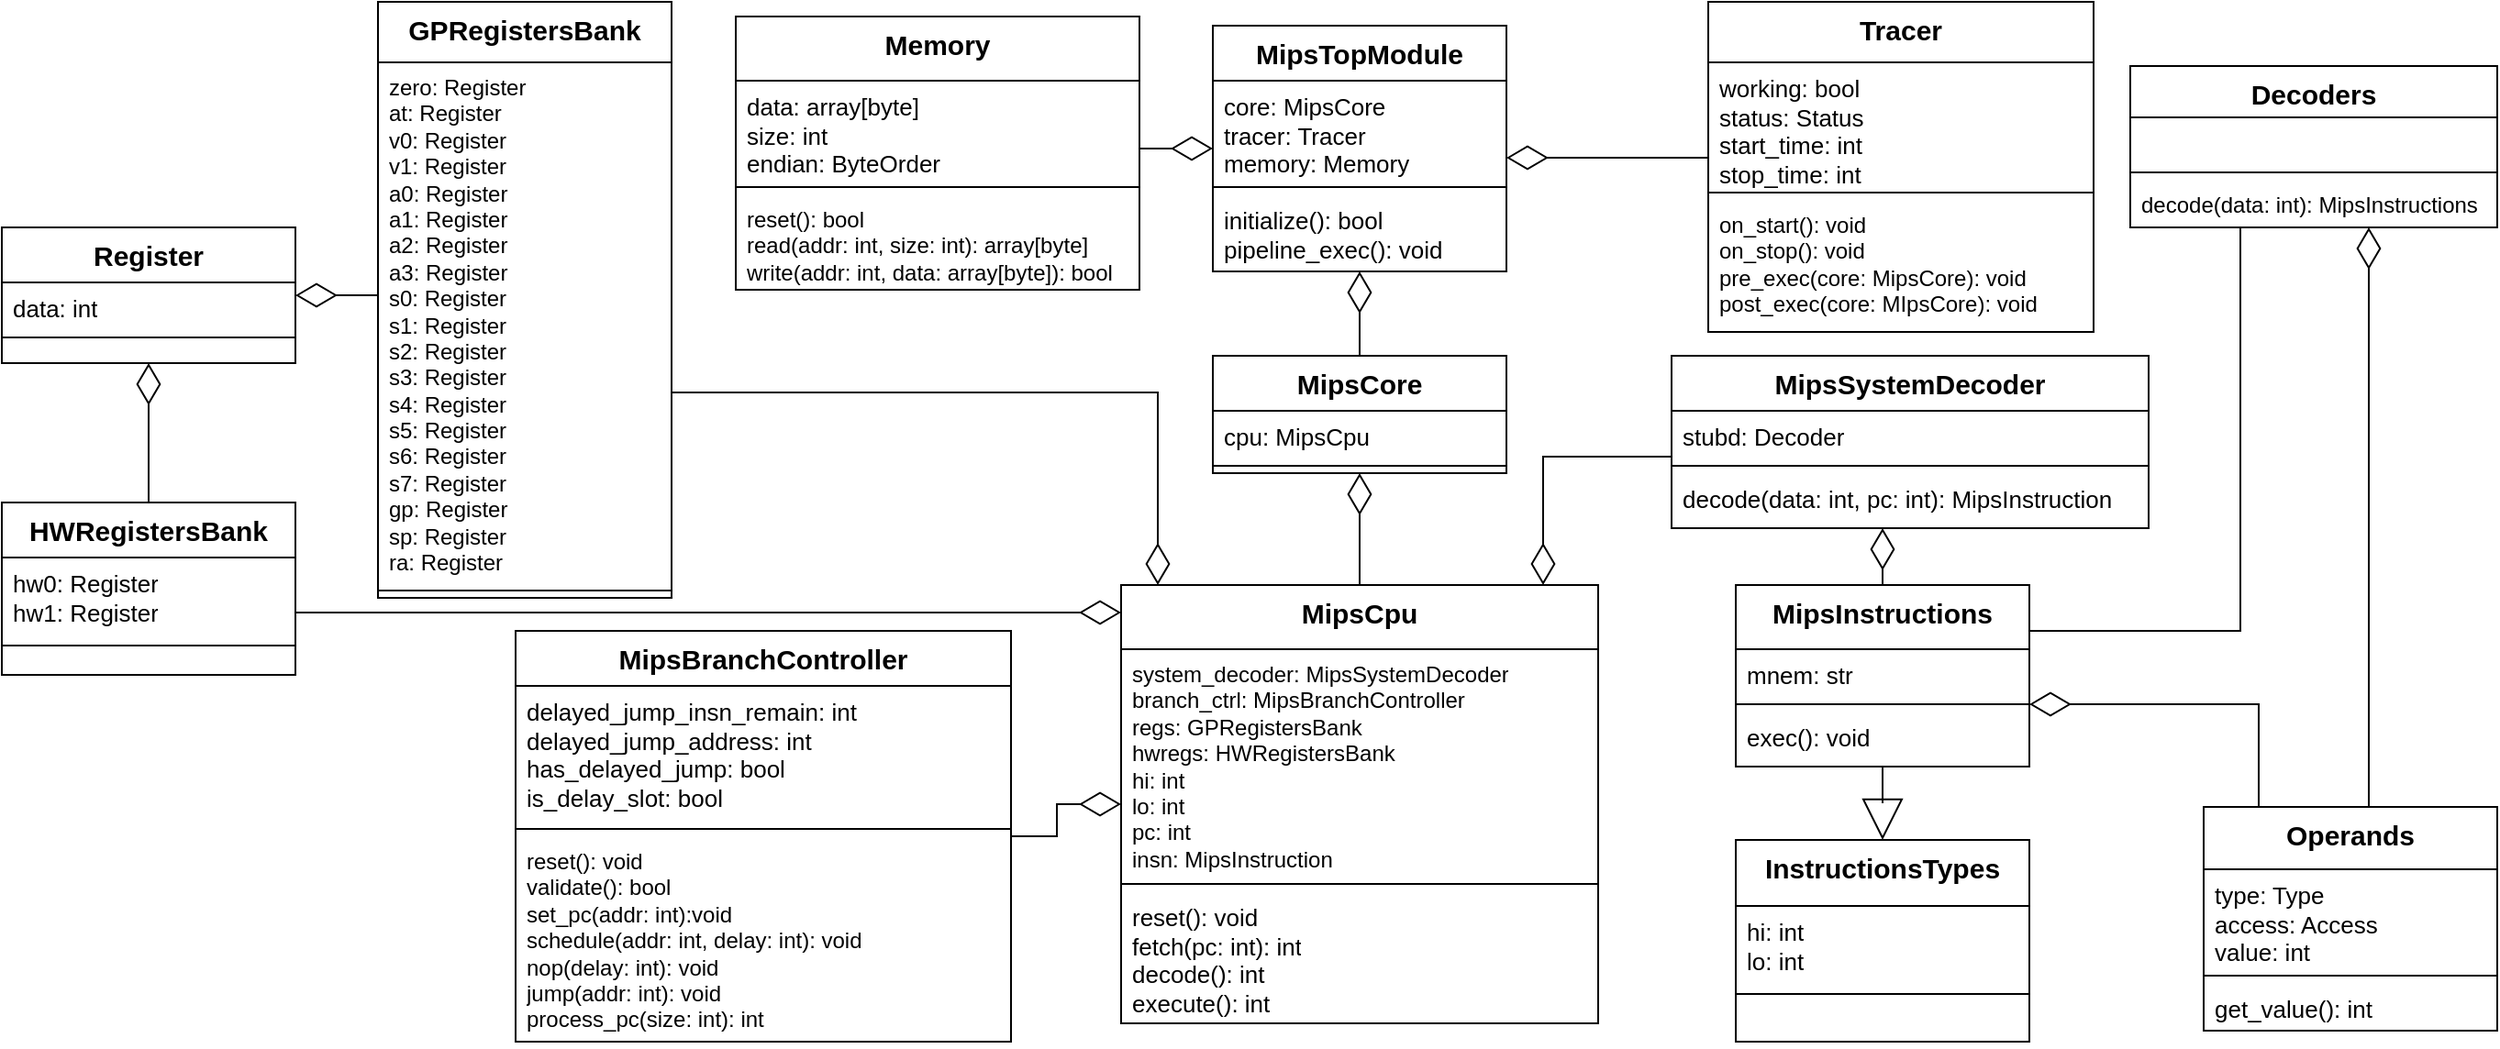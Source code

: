 <mxfile version="23.1.5" type="device">
  <diagram name="Page-1" id="4VcasMQR29VE2FoeDS1X">
    <mxGraphModel dx="1804" dy="665" grid="1" gridSize="10" guides="1" tooltips="1" connect="1" arrows="1" fold="1" page="1" pageScale="1" pageWidth="850" pageHeight="1100" math="0" shadow="0">
      <root>
        <mxCell id="0" />
        <mxCell id="1" parent="0" />
        <mxCell id="uPYG7VHEF7y2UmfwEPBi-1" value="MipsTopModule" style="swimlane;fontStyle=1;align=center;verticalAlign=top;childLayout=stackLayout;horizontal=1;startSize=30;horizontalStack=0;resizeParent=1;resizeParentMax=0;resizeLast=0;collapsible=1;marginBottom=0;whiteSpace=wrap;html=1;fontSize=15;" parent="1" vertex="1">
          <mxGeometry x="260" y="180" width="160" height="134" as="geometry" />
        </mxCell>
        <mxCell id="uPYG7VHEF7y2UmfwEPBi-2" value="core: MipsCore&lt;div style=&quot;font-size: 13px;&quot;&gt;tracer: Tracer&lt;/div&gt;&lt;div style=&quot;font-size: 13px;&quot;&gt;memory: Memory&lt;/div&gt;" style="text;strokeColor=none;fillColor=none;align=left;verticalAlign=top;spacingLeft=4;spacingRight=4;overflow=hidden;rotatable=0;points=[[0,0.5],[1,0.5]];portConstraint=eastwest;whiteSpace=wrap;html=1;fontSize=13;" parent="uPYG7VHEF7y2UmfwEPBi-1" vertex="1">
          <mxGeometry y="30" width="160" height="54" as="geometry" />
        </mxCell>
        <mxCell id="uPYG7VHEF7y2UmfwEPBi-3" value="" style="line;strokeWidth=1;fillColor=none;align=left;verticalAlign=middle;spacingTop=-1;spacingLeft=3;spacingRight=3;rotatable=0;labelPosition=right;points=[];portConstraint=eastwest;strokeColor=inherit;fontSize=13;" parent="uPYG7VHEF7y2UmfwEPBi-1" vertex="1">
          <mxGeometry y="84" width="160" height="8" as="geometry" />
        </mxCell>
        <mxCell id="uPYG7VHEF7y2UmfwEPBi-4" value="initialize(): bool&lt;div style=&quot;font-size: 13px;&quot;&gt;pipeline_exec(): void&lt;/div&gt;" style="text;strokeColor=none;fillColor=none;align=left;verticalAlign=top;spacingLeft=4;spacingRight=4;overflow=hidden;rotatable=0;points=[[0,0.5],[1,0.5]];portConstraint=eastwest;whiteSpace=wrap;html=1;fontSize=13;" parent="uPYG7VHEF7y2UmfwEPBi-1" vertex="1">
          <mxGeometry y="92" width="160" height="42" as="geometry" />
        </mxCell>
        <mxCell id="uPYG7VHEF7y2UmfwEPBi-49" style="edgeStyle=orthogonalEdgeStyle;rounded=0;orthogonalLoop=1;jettySize=auto;html=1;endArrow=diamondThin;endFill=0;endSize=20;fontSize=13;" parent="1" source="uPYG7VHEF7y2UmfwEPBi-5" target="uPYG7VHEF7y2UmfwEPBi-1" edge="1">
          <mxGeometry relative="1" as="geometry" />
        </mxCell>
        <mxCell id="uPYG7VHEF7y2UmfwEPBi-5" value="MipsCore" style="swimlane;fontStyle=1;align=center;verticalAlign=top;childLayout=stackLayout;horizontal=1;startSize=30;horizontalStack=0;resizeParent=1;resizeParentMax=0;resizeLast=0;collapsible=1;marginBottom=0;whiteSpace=wrap;html=1;fontSize=15;" parent="1" vertex="1">
          <mxGeometry x="260" y="360" width="160" height="64" as="geometry" />
        </mxCell>
        <mxCell id="uPYG7VHEF7y2UmfwEPBi-6" value="cpu: MipsCpu" style="text;strokeColor=none;fillColor=none;align=left;verticalAlign=top;spacingLeft=4;spacingRight=4;overflow=hidden;rotatable=0;points=[[0,0.5],[1,0.5]];portConstraint=eastwest;whiteSpace=wrap;html=1;fontSize=13;" parent="uPYG7VHEF7y2UmfwEPBi-5" vertex="1">
          <mxGeometry y="30" width="160" height="26" as="geometry" />
        </mxCell>
        <mxCell id="uPYG7VHEF7y2UmfwEPBi-7" value="" style="line;strokeWidth=1;fillColor=none;align=left;verticalAlign=middle;spacingTop=-1;spacingLeft=3;spacingRight=3;rotatable=0;labelPosition=right;points=[];portConstraint=eastwest;strokeColor=inherit;fontSize=13;" parent="uPYG7VHEF7y2UmfwEPBi-5" vertex="1">
          <mxGeometry y="56" width="160" height="8" as="geometry" />
        </mxCell>
        <mxCell id="uPYG7VHEF7y2UmfwEPBi-51" style="edgeStyle=orthogonalEdgeStyle;rounded=0;orthogonalLoop=1;jettySize=auto;html=1;endArrow=diamondThin;endFill=0;endSize=20;fontSize=13;" parent="1" source="uPYG7VHEF7y2UmfwEPBi-9" target="uPYG7VHEF7y2UmfwEPBi-5" edge="1">
          <mxGeometry relative="1" as="geometry" />
        </mxCell>
        <mxCell id="uPYG7VHEF7y2UmfwEPBi-9" value="MipsCpu" style="swimlane;fontStyle=1;align=center;verticalAlign=top;childLayout=stackLayout;horizontal=1;startSize=35;horizontalStack=0;resizeParent=1;resizeParentMax=0;resizeLast=0;collapsible=1;marginBottom=0;whiteSpace=wrap;html=1;fontSize=15;" parent="1" vertex="1">
          <mxGeometry x="210" y="485" width="260" height="239" as="geometry" />
        </mxCell>
        <mxCell id="uPYG7VHEF7y2UmfwEPBi-10" value="system_decoder: MipsSystemDecoder&lt;br style=&quot;font-size: 12px;&quot;&gt;branch_ctrl: MipsBranchController&lt;br style=&quot;font-size: 12px;&quot;&gt;regs:&amp;nbsp;GPRegistersBank&lt;br style=&quot;font-size: 12px;&quot;&gt;hwregs:&amp;nbsp;HWRegistersBank&lt;br style=&quot;font-size: 12px;&quot;&gt;hi: int&lt;br style=&quot;font-size: 12px;&quot;&gt;lo: int&lt;br style=&quot;font-size: 12px;&quot;&gt;pc: int&lt;br style=&quot;font-size: 12px;&quot;&gt;insn: MipsInstruction" style="text;strokeColor=none;fillColor=none;align=left;verticalAlign=top;spacingLeft=4;spacingRight=4;overflow=hidden;rotatable=0;points=[[0,0.5],[1,0.5]];portConstraint=eastwest;whiteSpace=wrap;html=1;fontSize=12;" parent="uPYG7VHEF7y2UmfwEPBi-9" vertex="1">
          <mxGeometry y="35" width="260" height="124" as="geometry" />
        </mxCell>
        <mxCell id="uPYG7VHEF7y2UmfwEPBi-11" value="" style="line;strokeWidth=1;fillColor=none;align=left;verticalAlign=middle;spacingTop=-1;spacingLeft=3;spacingRight=3;rotatable=0;labelPosition=right;points=[];portConstraint=eastwest;strokeColor=inherit;fontSize=13;" parent="uPYG7VHEF7y2UmfwEPBi-9" vertex="1">
          <mxGeometry y="159" width="260" height="8" as="geometry" />
        </mxCell>
        <mxCell id="uPYG7VHEF7y2UmfwEPBi-12" value="reset(): void&lt;br style=&quot;font-size: 13px;&quot;&gt;fetch(pc: int): int&lt;br style=&quot;font-size: 13px;&quot;&gt;decode(): int&lt;br style=&quot;font-size: 13px;&quot;&gt;execute(): int" style="text;strokeColor=none;fillColor=none;align=left;verticalAlign=top;spacingLeft=4;spacingRight=4;overflow=hidden;rotatable=0;points=[[0,0.5],[1,0.5]];portConstraint=eastwest;whiteSpace=wrap;html=1;fontSize=13;" parent="uPYG7VHEF7y2UmfwEPBi-9" vertex="1">
          <mxGeometry y="167" width="260" height="72" as="geometry" />
        </mxCell>
        <mxCell id="uPYG7VHEF7y2UmfwEPBi-59" style="edgeStyle=orthogonalEdgeStyle;rounded=0;orthogonalLoop=1;jettySize=auto;html=1;endArrow=diamondThin;endFill=0;endSize=20;fontSize=13;" parent="1" source="uPYG7VHEF7y2UmfwEPBi-13" target="uPYG7VHEF7y2UmfwEPBi-9" edge="1">
          <mxGeometry relative="1" as="geometry" />
        </mxCell>
        <mxCell id="uPYG7VHEF7y2UmfwEPBi-13" value="MipsBranchController" style="swimlane;fontStyle=1;align=center;verticalAlign=top;childLayout=stackLayout;horizontal=1;startSize=30;horizontalStack=0;resizeParent=1;resizeParentMax=0;resizeLast=0;collapsible=1;marginBottom=0;whiteSpace=wrap;html=1;fontSize=15;" parent="1" vertex="1">
          <mxGeometry x="-120" y="510" width="270" height="224" as="geometry" />
        </mxCell>
        <mxCell id="uPYG7VHEF7y2UmfwEPBi-14" value="delayed_jump_insn_remain: int&lt;div style=&quot;font-size: 13px;&quot;&gt;delayed_jump_address: int&lt;/div&gt;&lt;div style=&quot;font-size: 13px;&quot;&gt;has_delayed_jump: bool&lt;/div&gt;&lt;div style=&quot;font-size: 13px;&quot;&gt;is_delay_slot: bool&lt;/div&gt;" style="text;strokeColor=none;fillColor=none;align=left;verticalAlign=top;spacingLeft=4;spacingRight=4;overflow=hidden;rotatable=0;points=[[0,0.5],[1,0.5]];portConstraint=eastwest;whiteSpace=wrap;html=1;fontSize=13;" parent="uPYG7VHEF7y2UmfwEPBi-13" vertex="1">
          <mxGeometry y="30" width="270" height="74" as="geometry" />
        </mxCell>
        <mxCell id="uPYG7VHEF7y2UmfwEPBi-15" value="" style="line;strokeWidth=1;fillColor=none;align=left;verticalAlign=middle;spacingTop=-1;spacingLeft=3;spacingRight=3;rotatable=0;labelPosition=right;points=[];portConstraint=eastwest;strokeColor=inherit;fontSize=13;" parent="uPYG7VHEF7y2UmfwEPBi-13" vertex="1">
          <mxGeometry y="104" width="270" height="8" as="geometry" />
        </mxCell>
        <mxCell id="uPYG7VHEF7y2UmfwEPBi-16" value="reset(): void&lt;br style=&quot;font-size: 12px;&quot;&gt;validate(): bool&lt;br style=&quot;font-size: 12px;&quot;&gt;set_pc(addr: int):void&lt;br style=&quot;font-size: 12px;&quot;&gt;schedule(addr: int, delay: int): void&lt;br style=&quot;font-size: 12px;&quot;&gt;nop(delay: int): void&lt;br style=&quot;font-size: 12px;&quot;&gt;jump(addr: int): void&lt;div style=&quot;font-size: 12px;&quot;&gt;process_pc(size: int): int&lt;/div&gt;" style="text;strokeColor=none;fillColor=none;align=left;verticalAlign=top;spacingLeft=4;spacingRight=4;overflow=hidden;rotatable=0;points=[[0,0.5],[1,0.5]];portConstraint=eastwest;whiteSpace=wrap;html=1;fontSize=12;" parent="uPYG7VHEF7y2UmfwEPBi-13" vertex="1">
          <mxGeometry y="112" width="270" height="112" as="geometry" />
        </mxCell>
        <mxCell id="uPYG7VHEF7y2UmfwEPBi-57" style="edgeStyle=orthogonalEdgeStyle;rounded=0;orthogonalLoop=1;jettySize=auto;html=1;endArrow=diamondThin;endFill=0;endSize=20;fontSize=13;" parent="1" source="uPYG7VHEF7y2UmfwEPBi-17" target="uPYG7VHEF7y2UmfwEPBi-9" edge="1">
          <mxGeometry relative="1" as="geometry">
            <mxPoint x="50" y="410" as="targetPoint" />
            <Array as="points">
              <mxPoint x="230" y="380" />
            </Array>
          </mxGeometry>
        </mxCell>
        <mxCell id="uPYG7VHEF7y2UmfwEPBi-77" style="edgeStyle=orthogonalEdgeStyle;rounded=0;orthogonalLoop=1;jettySize=auto;html=1;endArrow=diamondThin;endFill=0;endSize=20;fontSize=13;" parent="1" source="uPYG7VHEF7y2UmfwEPBi-17" target="uPYG7VHEF7y2UmfwEPBi-70" edge="1">
          <mxGeometry relative="1" as="geometry">
            <Array as="points">
              <mxPoint x="-200" y="327" />
              <mxPoint x="-200" y="327" />
            </Array>
          </mxGeometry>
        </mxCell>
        <mxCell id="uPYG7VHEF7y2UmfwEPBi-17" value="GPRegistersBank" style="swimlane;fontStyle=1;align=center;verticalAlign=top;childLayout=stackLayout;horizontal=1;startSize=33;horizontalStack=0;resizeParent=1;resizeParentMax=0;resizeLast=0;collapsible=1;marginBottom=0;whiteSpace=wrap;html=1;fontSize=15;" parent="1" vertex="1">
          <mxGeometry x="-195" y="167" width="160" height="325" as="geometry" />
        </mxCell>
        <mxCell id="uPYG7VHEF7y2UmfwEPBi-18" value="zero: Register&lt;div style=&quot;font-size: 12px;&quot;&gt;at: Register&lt;/div&gt;&lt;div style=&quot;font-size: 12px;&quot;&gt;v0:&amp;nbsp;Register&lt;/div&gt;&lt;div style=&quot;font-size: 12px;&quot;&gt;v1: Register&lt;/div&gt;&lt;div style=&quot;font-size: 12px;&quot;&gt;a0: Register&lt;/div&gt;&lt;div style=&quot;font-size: 12px;&quot;&gt;a1: Register&lt;/div&gt;&lt;div style=&quot;font-size: 12px;&quot;&gt;a2: Register&lt;/div&gt;&lt;div style=&quot;font-size: 12px;&quot;&gt;a3: Register&lt;/div&gt;&lt;div style=&quot;font-size: 12px;&quot;&gt;s0: Register&lt;/div&gt;&lt;div style=&quot;font-size: 12px;&quot;&gt;s1: Register&lt;/div&gt;&lt;div style=&quot;font-size: 12px;&quot;&gt;s2: Register&lt;/div&gt;&lt;div style=&quot;font-size: 12px;&quot;&gt;s3: Register&lt;/div&gt;&lt;div style=&quot;font-size: 12px;&quot;&gt;s4: Register&lt;/div&gt;&lt;div style=&quot;font-size: 12px;&quot;&gt;s5: Register&lt;/div&gt;&lt;div style=&quot;font-size: 12px;&quot;&gt;s6: Register&lt;/div&gt;&lt;div style=&quot;font-size: 12px;&quot;&gt;s7: Register&lt;/div&gt;&lt;div style=&quot;font-size: 12px;&quot;&gt;gp: Register&lt;/div&gt;&lt;div style=&quot;font-size: 12px;&quot;&gt;sp: Register&lt;/div&gt;&lt;div style=&quot;font-size: 12px;&quot;&gt;ra: Register&lt;/div&gt;" style="text;strokeColor=none;fillColor=none;align=left;verticalAlign=top;spacingLeft=4;spacingRight=4;overflow=hidden;rotatable=0;points=[[0,0.5],[1,0.5]];portConstraint=eastwest;whiteSpace=wrap;html=1;fontSize=12;" parent="uPYG7VHEF7y2UmfwEPBi-17" vertex="1">
          <mxGeometry y="33" width="160" height="284" as="geometry" />
        </mxCell>
        <mxCell id="uPYG7VHEF7y2UmfwEPBi-19" value="" style="line;strokeWidth=1;fillColor=none;align=left;verticalAlign=middle;spacingTop=-1;spacingLeft=3;spacingRight=3;rotatable=0;labelPosition=right;points=[];portConstraint=eastwest;strokeColor=inherit;fontSize=13;" parent="uPYG7VHEF7y2UmfwEPBi-17" vertex="1">
          <mxGeometry y="317" width="160" height="8" as="geometry" />
        </mxCell>
        <mxCell id="uPYG7VHEF7y2UmfwEPBi-58" style="edgeStyle=orthogonalEdgeStyle;rounded=0;orthogonalLoop=1;jettySize=auto;html=1;endArrow=diamondThin;endFill=0;endSize=20;fontSize=13;" parent="1" source="uPYG7VHEF7y2UmfwEPBi-21" target="uPYG7VHEF7y2UmfwEPBi-9" edge="1">
          <mxGeometry relative="1" as="geometry">
            <Array as="points">
              <mxPoint x="20" y="500" />
              <mxPoint x="20" y="500" />
            </Array>
          </mxGeometry>
        </mxCell>
        <mxCell id="uPYG7VHEF7y2UmfwEPBi-78" style="edgeStyle=orthogonalEdgeStyle;rounded=0;orthogonalLoop=1;jettySize=auto;html=1;endArrow=diamondThin;endFill=0;endSize=20;fontSize=13;" parent="1" source="uPYG7VHEF7y2UmfwEPBi-21" target="uPYG7VHEF7y2UmfwEPBi-70" edge="1">
          <mxGeometry relative="1" as="geometry">
            <Array as="points" />
          </mxGeometry>
        </mxCell>
        <mxCell id="uPYG7VHEF7y2UmfwEPBi-21" value="HWRegistersBank" style="swimlane;fontStyle=1;align=center;verticalAlign=top;childLayout=stackLayout;horizontal=1;startSize=30;horizontalStack=0;resizeParent=1;resizeParentMax=0;resizeLast=0;collapsible=1;marginBottom=0;whiteSpace=wrap;html=1;fontSize=15;" parent="1" vertex="1">
          <mxGeometry x="-400" y="440" width="160" height="94" as="geometry" />
        </mxCell>
        <mxCell id="uPYG7VHEF7y2UmfwEPBi-22" value="hw0: Register&lt;br style=&quot;font-size: 13px;&quot;&gt;hw1: Register" style="text;strokeColor=none;fillColor=none;align=left;verticalAlign=top;spacingLeft=4;spacingRight=4;overflow=hidden;rotatable=0;points=[[0,0.5],[1,0.5]];portConstraint=eastwest;whiteSpace=wrap;html=1;fontSize=13;" parent="uPYG7VHEF7y2UmfwEPBi-21" vertex="1">
          <mxGeometry y="30" width="160" height="44" as="geometry" />
        </mxCell>
        <mxCell id="uPYG7VHEF7y2UmfwEPBi-23" value="" style="line;strokeWidth=1;fillColor=none;align=left;verticalAlign=middle;spacingTop=-1;spacingLeft=3;spacingRight=3;rotatable=0;labelPosition=right;points=[];portConstraint=eastwest;strokeColor=inherit;fontSize=13;" parent="uPYG7VHEF7y2UmfwEPBi-21" vertex="1">
          <mxGeometry y="74" width="160" height="8" as="geometry" />
        </mxCell>
        <mxCell id="uPYG7VHEF7y2UmfwEPBi-24" value="&lt;div style=&quot;font-size: 13px;&quot;&gt;&lt;br style=&quot;font-size: 13px;&quot;&gt;&lt;/div&gt;" style="text;strokeColor=none;fillColor=none;align=left;verticalAlign=top;spacingLeft=4;spacingRight=4;overflow=hidden;rotatable=0;points=[[0,0.5],[1,0.5]];portConstraint=eastwest;whiteSpace=wrap;html=1;fontSize=13;" parent="uPYG7VHEF7y2UmfwEPBi-21" vertex="1">
          <mxGeometry y="82" width="160" height="12" as="geometry" />
        </mxCell>
        <mxCell id="uPYG7VHEF7y2UmfwEPBi-60" style="edgeStyle=orthogonalEdgeStyle;rounded=0;orthogonalLoop=1;jettySize=auto;html=1;endArrow=diamondThin;endFill=0;endSize=20;fontSize=13;" parent="1" source="uPYG7VHEF7y2UmfwEPBi-25" target="uPYG7VHEF7y2UmfwEPBi-9" edge="1">
          <mxGeometry relative="1" as="geometry">
            <Array as="points">
              <mxPoint x="440" y="415" />
            </Array>
          </mxGeometry>
        </mxCell>
        <mxCell id="uPYG7VHEF7y2UmfwEPBi-25" value="MipsSystemDecoder" style="swimlane;fontStyle=1;align=center;verticalAlign=top;childLayout=stackLayout;horizontal=1;startSize=30;horizontalStack=0;resizeParent=1;resizeParentMax=0;resizeLast=0;collapsible=1;marginBottom=0;whiteSpace=wrap;html=1;fontSize=15;" parent="1" vertex="1">
          <mxGeometry x="510" y="360" width="260" height="94" as="geometry" />
        </mxCell>
        <mxCell id="uPYG7VHEF7y2UmfwEPBi-26" value="stubd: Decoder&amp;nbsp;" style="text;strokeColor=none;fillColor=none;align=left;verticalAlign=top;spacingLeft=4;spacingRight=4;overflow=hidden;rotatable=0;points=[[0,0.5],[1,0.5]];portConstraint=eastwest;whiteSpace=wrap;html=1;fontSize=13;" parent="uPYG7VHEF7y2UmfwEPBi-25" vertex="1">
          <mxGeometry y="30" width="260" height="26" as="geometry" />
        </mxCell>
        <mxCell id="uPYG7VHEF7y2UmfwEPBi-27" value="" style="line;strokeWidth=1;fillColor=none;align=left;verticalAlign=middle;spacingTop=-1;spacingLeft=3;spacingRight=3;rotatable=0;labelPosition=right;points=[];portConstraint=eastwest;strokeColor=inherit;fontSize=13;" parent="uPYG7VHEF7y2UmfwEPBi-25" vertex="1">
          <mxGeometry y="56" width="260" height="8" as="geometry" />
        </mxCell>
        <mxCell id="uPYG7VHEF7y2UmfwEPBi-28" value="decode(data: int, pc: int): MipsInstruction" style="text;strokeColor=none;fillColor=none;align=left;verticalAlign=top;spacingLeft=4;spacingRight=4;overflow=hidden;rotatable=0;points=[[0,0.5],[1,0.5]];portConstraint=eastwest;whiteSpace=wrap;html=1;fontSize=13;" parent="uPYG7VHEF7y2UmfwEPBi-25" vertex="1">
          <mxGeometry y="64" width="260" height="30" as="geometry" />
        </mxCell>
        <mxCell id="uPYG7VHEF7y2UmfwEPBi-61" style="edgeStyle=orthogonalEdgeStyle;rounded=0;orthogonalLoop=1;jettySize=auto;html=1;endArrow=block;endFill=0;endSize=20;fontSize=13;" parent="1" source="uPYG7VHEF7y2UmfwEPBi-29" target="uPYG7VHEF7y2UmfwEPBi-33" edge="1">
          <mxGeometry relative="1" as="geometry">
            <Array as="points">
              <mxPoint x="625" y="604" />
              <mxPoint x="625" y="604" />
            </Array>
          </mxGeometry>
        </mxCell>
        <mxCell id="uPYG7VHEF7y2UmfwEPBi-62" style="edgeStyle=orthogonalEdgeStyle;rounded=0;orthogonalLoop=1;jettySize=auto;html=1;endArrow=diamondThin;endFill=0;endSize=20;fontSize=13;" parent="1" source="uPYG7VHEF7y2UmfwEPBi-29" target="uPYG7VHEF7y2UmfwEPBi-25" edge="1">
          <mxGeometry relative="1" as="geometry">
            <Array as="points">
              <mxPoint x="625" y="520" />
              <mxPoint x="625" y="520" />
            </Array>
          </mxGeometry>
        </mxCell>
        <mxCell id="uPYG7VHEF7y2UmfwEPBi-29" value="MipsInstructions" style="swimlane;fontStyle=1;align=center;verticalAlign=top;childLayout=stackLayout;horizontal=1;startSize=35;horizontalStack=0;resizeParent=1;resizeParentMax=0;resizeLast=0;collapsible=1;marginBottom=0;whiteSpace=wrap;html=1;fontSize=15;" parent="1" vertex="1">
          <mxGeometry x="545" y="485" width="160" height="99" as="geometry" />
        </mxCell>
        <mxCell id="uPYG7VHEF7y2UmfwEPBi-30" value="mnem: str" style="text;strokeColor=none;fillColor=none;align=left;verticalAlign=top;spacingLeft=4;spacingRight=4;overflow=hidden;rotatable=0;points=[[0,0.5],[1,0.5]];portConstraint=eastwest;whiteSpace=wrap;html=1;fontSize=13;" parent="uPYG7VHEF7y2UmfwEPBi-29" vertex="1">
          <mxGeometry y="35" width="160" height="26" as="geometry" />
        </mxCell>
        <mxCell id="uPYG7VHEF7y2UmfwEPBi-31" value="" style="line;strokeWidth=1;fillColor=none;align=left;verticalAlign=middle;spacingTop=-1;spacingLeft=3;spacingRight=3;rotatable=0;labelPosition=right;points=[];portConstraint=eastwest;strokeColor=inherit;fontSize=13;" parent="uPYG7VHEF7y2UmfwEPBi-29" vertex="1">
          <mxGeometry y="61" width="160" height="8" as="geometry" />
        </mxCell>
        <mxCell id="uPYG7VHEF7y2UmfwEPBi-32" value="exec(): void" style="text;strokeColor=none;fillColor=none;align=left;verticalAlign=top;spacingLeft=4;spacingRight=4;overflow=hidden;rotatable=0;points=[[0,0.5],[1,0.5]];portConstraint=eastwest;whiteSpace=wrap;html=1;fontSize=13;" parent="uPYG7VHEF7y2UmfwEPBi-29" vertex="1">
          <mxGeometry y="69" width="160" height="30" as="geometry" />
        </mxCell>
        <mxCell id="uPYG7VHEF7y2UmfwEPBi-33" value="InstructionsTypes" style="swimlane;fontStyle=1;align=center;verticalAlign=top;childLayout=stackLayout;horizontal=1;startSize=36;horizontalStack=0;resizeParent=1;resizeParentMax=0;resizeLast=0;collapsible=1;marginBottom=0;whiteSpace=wrap;html=1;fontSize=15;" parent="1" vertex="1">
          <mxGeometry x="545" y="624" width="160" height="110" as="geometry" />
        </mxCell>
        <mxCell id="uPYG7VHEF7y2UmfwEPBi-34" value="hi: int&lt;br style=&quot;font-size: 13px;&quot;&gt;lo: int" style="text;strokeColor=none;fillColor=none;align=left;verticalAlign=top;spacingLeft=4;spacingRight=4;overflow=hidden;rotatable=0;points=[[0,0.5],[1,0.5]];portConstraint=eastwest;whiteSpace=wrap;html=1;fontSize=13;" parent="uPYG7VHEF7y2UmfwEPBi-33" vertex="1">
          <mxGeometry y="36" width="160" height="44" as="geometry" />
        </mxCell>
        <mxCell id="uPYG7VHEF7y2UmfwEPBi-35" value="" style="line;strokeWidth=1;fillColor=none;align=left;verticalAlign=middle;spacingTop=-1;spacingLeft=3;spacingRight=3;rotatable=0;labelPosition=right;points=[];portConstraint=eastwest;strokeColor=inherit;fontSize=13;" parent="uPYG7VHEF7y2UmfwEPBi-33" vertex="1">
          <mxGeometry y="80" width="160" height="8" as="geometry" />
        </mxCell>
        <mxCell id="uPYG7VHEF7y2UmfwEPBi-36" value="&lt;div style=&quot;font-size: 13px;&quot;&gt;&lt;br style=&quot;font-size: 13px;&quot;&gt;&lt;/div&gt;" style="text;strokeColor=none;fillColor=none;align=left;verticalAlign=top;spacingLeft=4;spacingRight=4;overflow=hidden;rotatable=0;points=[[0,0.5],[1,0.5]];portConstraint=eastwest;whiteSpace=wrap;html=1;fontSize=13;" parent="uPYG7VHEF7y2UmfwEPBi-33" vertex="1">
          <mxGeometry y="88" width="160" height="22" as="geometry" />
        </mxCell>
        <mxCell id="uPYG7VHEF7y2UmfwEPBi-37" value="Decoders" style="swimlane;fontStyle=1;align=center;verticalAlign=top;childLayout=stackLayout;horizontal=1;startSize=28;horizontalStack=0;resizeParent=1;resizeParentMax=0;resizeLast=0;collapsible=1;marginBottom=0;whiteSpace=wrap;html=1;fontSize=15;" parent="1" vertex="1">
          <mxGeometry x="760" y="202" width="200" height="88" as="geometry" />
        </mxCell>
        <mxCell id="uPYG7VHEF7y2UmfwEPBi-38" value="&lt;div style=&quot;font-size: 13px;&quot;&gt;&lt;br style=&quot;font-size: 13px;&quot;&gt;&lt;/div&gt;" style="text;strokeColor=none;fillColor=none;align=left;verticalAlign=top;spacingLeft=4;spacingRight=4;overflow=hidden;rotatable=0;points=[[0,0.5],[1,0.5]];portConstraint=eastwest;whiteSpace=wrap;html=1;fontSize=13;" parent="uPYG7VHEF7y2UmfwEPBi-37" vertex="1">
          <mxGeometry y="28" width="200" height="26" as="geometry" />
        </mxCell>
        <mxCell id="uPYG7VHEF7y2UmfwEPBi-39" value="" style="line;strokeWidth=1;fillColor=none;align=left;verticalAlign=middle;spacingTop=-1;spacingLeft=3;spacingRight=3;rotatable=0;labelPosition=right;points=[];portConstraint=eastwest;strokeColor=inherit;fontSize=13;" parent="uPYG7VHEF7y2UmfwEPBi-37" vertex="1">
          <mxGeometry y="54" width="200" height="8" as="geometry" />
        </mxCell>
        <mxCell id="uPYG7VHEF7y2UmfwEPBi-40" value="decode(data: int):&amp;nbsp;MipsInstructions" style="text;strokeColor=none;fillColor=none;align=left;verticalAlign=top;spacingLeft=4;spacingRight=4;overflow=hidden;rotatable=0;points=[[0,0.5],[1,0.5]];portConstraint=eastwest;whiteSpace=wrap;html=1;fontSize=12;" parent="uPYG7VHEF7y2UmfwEPBi-37" vertex="1">
          <mxGeometry y="62" width="200" height="26" as="geometry" />
        </mxCell>
        <mxCell id="uPYG7VHEF7y2UmfwEPBi-64" style="edgeStyle=orthogonalEdgeStyle;rounded=0;orthogonalLoop=1;jettySize=auto;html=1;endArrow=diamondThin;endFill=0;endSize=20;fontSize=13;" parent="1" source="uPYG7VHEF7y2UmfwEPBi-41" target="uPYG7VHEF7y2UmfwEPBi-37" edge="1">
          <mxGeometry relative="1" as="geometry">
            <Array as="points">
              <mxPoint x="890" y="530" />
              <mxPoint x="890" y="530" />
            </Array>
          </mxGeometry>
        </mxCell>
        <mxCell id="uPYG7VHEF7y2UmfwEPBi-65" style="edgeStyle=orthogonalEdgeStyle;rounded=0;orthogonalLoop=1;jettySize=auto;html=1;endArrow=diamondThin;endFill=0;endSize=20;fontSize=13;" parent="1" source="uPYG7VHEF7y2UmfwEPBi-41" target="uPYG7VHEF7y2UmfwEPBi-29" edge="1">
          <mxGeometry relative="1" as="geometry">
            <Array as="points">
              <mxPoint x="830" y="550" />
            </Array>
          </mxGeometry>
        </mxCell>
        <mxCell id="uPYG7VHEF7y2UmfwEPBi-41" value="Operands" style="swimlane;fontStyle=1;align=center;verticalAlign=top;childLayout=stackLayout;horizontal=1;startSize=34;horizontalStack=0;resizeParent=1;resizeParentMax=0;resizeLast=0;collapsible=1;marginBottom=0;whiteSpace=wrap;html=1;fontSize=15;" parent="1" vertex="1">
          <mxGeometry x="800" y="606" width="160" height="122" as="geometry" />
        </mxCell>
        <mxCell id="uPYG7VHEF7y2UmfwEPBi-42" value="type: Type&lt;br style=&quot;font-size: 13px;&quot;&gt;access: Access&lt;br style=&quot;font-size: 13px;&quot;&gt;value: int" style="text;strokeColor=none;fillColor=none;align=left;verticalAlign=top;spacingLeft=4;spacingRight=4;overflow=hidden;rotatable=0;points=[[0,0.5],[1,0.5]];portConstraint=eastwest;whiteSpace=wrap;html=1;fontSize=13;" parent="uPYG7VHEF7y2UmfwEPBi-41" vertex="1">
          <mxGeometry y="34" width="160" height="54" as="geometry" />
        </mxCell>
        <mxCell id="uPYG7VHEF7y2UmfwEPBi-43" value="" style="line;strokeWidth=1;fillColor=none;align=left;verticalAlign=middle;spacingTop=-1;spacingLeft=3;spacingRight=3;rotatable=0;labelPosition=right;points=[];portConstraint=eastwest;strokeColor=inherit;fontSize=13;" parent="uPYG7VHEF7y2UmfwEPBi-41" vertex="1">
          <mxGeometry y="88" width="160" height="8" as="geometry" />
        </mxCell>
        <mxCell id="uPYG7VHEF7y2UmfwEPBi-44" value="get_value(): int" style="text;strokeColor=none;fillColor=none;align=left;verticalAlign=top;spacingLeft=4;spacingRight=4;overflow=hidden;rotatable=0;points=[[0,0.5],[1,0.5]];portConstraint=eastwest;whiteSpace=wrap;html=1;fontSize=13;" parent="uPYG7VHEF7y2UmfwEPBi-41" vertex="1">
          <mxGeometry y="96" width="160" height="26" as="geometry" />
        </mxCell>
        <mxCell id="uPYG7VHEF7y2UmfwEPBi-50" style="edgeStyle=orthogonalEdgeStyle;rounded=0;orthogonalLoop=1;jettySize=auto;html=1;endArrow=diamondThin;endFill=0;endSize=20;fontSize=13;" parent="1" source="uPYG7VHEF7y2UmfwEPBi-45" target="uPYG7VHEF7y2UmfwEPBi-1" edge="1">
          <mxGeometry relative="1" as="geometry">
            <Array as="points">
              <mxPoint x="450" y="252" />
              <mxPoint x="450" y="252" />
            </Array>
          </mxGeometry>
        </mxCell>
        <mxCell id="uPYG7VHEF7y2UmfwEPBi-45" value="Tracer" style="swimlane;fontStyle=1;align=center;verticalAlign=top;childLayout=stackLayout;horizontal=1;startSize=33;horizontalStack=0;resizeParent=1;resizeParentMax=0;resizeLast=0;collapsible=1;marginBottom=0;whiteSpace=wrap;html=1;fontSize=15;" parent="1" vertex="1">
          <mxGeometry x="530" y="167" width="210" height="180" as="geometry" />
        </mxCell>
        <mxCell id="uPYG7VHEF7y2UmfwEPBi-46" value="working: bool&lt;br style=&quot;font-size: 13px;&quot;&gt;status: Status&lt;br style=&quot;font-size: 13px;&quot;&gt;start_time: int&lt;br style=&quot;font-size: 13px;&quot;&gt;stop_time: int" style="text;strokeColor=none;fillColor=none;align=left;verticalAlign=top;spacingLeft=4;spacingRight=4;overflow=hidden;rotatable=0;points=[[0,0.5],[1,0.5]];portConstraint=eastwest;whiteSpace=wrap;html=1;fontSize=13;" parent="uPYG7VHEF7y2UmfwEPBi-45" vertex="1">
          <mxGeometry y="33" width="210" height="67" as="geometry" />
        </mxCell>
        <mxCell id="uPYG7VHEF7y2UmfwEPBi-47" value="" style="line;strokeWidth=1;fillColor=none;align=left;verticalAlign=middle;spacingTop=-1;spacingLeft=3;spacingRight=3;rotatable=0;labelPosition=right;points=[];portConstraint=eastwest;strokeColor=inherit;fontSize=13;" parent="uPYG7VHEF7y2UmfwEPBi-45" vertex="1">
          <mxGeometry y="100" width="210" height="8" as="geometry" />
        </mxCell>
        <mxCell id="uPYG7VHEF7y2UmfwEPBi-48" value="on_start(): void&lt;br style=&quot;font-size: 12px;&quot;&gt;on_stop(): void&lt;br style=&quot;font-size: 12px;&quot;&gt;pre_exec(core: MipsCore): void&lt;br style=&quot;font-size: 12px;&quot;&gt;post_exec(core: MIpsCore): void&amp;nbsp;" style="text;strokeColor=none;fillColor=none;align=left;verticalAlign=top;spacingLeft=4;spacingRight=4;overflow=hidden;rotatable=0;points=[[0,0.5],[1,0.5]];portConstraint=eastwest;whiteSpace=wrap;html=1;fontSize=12;" parent="uPYG7VHEF7y2UmfwEPBi-45" vertex="1">
          <mxGeometry y="108" width="210" height="72" as="geometry" />
        </mxCell>
        <mxCell id="uPYG7VHEF7y2UmfwEPBi-56" style="edgeStyle=orthogonalEdgeStyle;rounded=0;orthogonalLoop=1;jettySize=auto;html=1;endArrow=diamondThin;endFill=0;endSize=20;fontSize=13;" parent="1" source="uPYG7VHEF7y2UmfwEPBi-52" target="uPYG7VHEF7y2UmfwEPBi-1" edge="1">
          <mxGeometry relative="1" as="geometry">
            <Array as="points">
              <mxPoint x="230" y="247" />
              <mxPoint x="230" y="247" />
            </Array>
          </mxGeometry>
        </mxCell>
        <mxCell id="uPYG7VHEF7y2UmfwEPBi-52" value="Memory" style="swimlane;fontStyle=1;align=center;verticalAlign=top;childLayout=stackLayout;horizontal=1;startSize=35;horizontalStack=0;resizeParent=1;resizeParentMax=0;resizeLast=0;collapsible=1;marginBottom=0;whiteSpace=wrap;html=1;fontSize=15;" parent="1" vertex="1">
          <mxGeometry y="175" width="220" height="149" as="geometry" />
        </mxCell>
        <mxCell id="uPYG7VHEF7y2UmfwEPBi-53" value="data: array[byte]&lt;br style=&quot;font-size: 13px;&quot;&gt;size: int&lt;br style=&quot;font-size: 13px;&quot;&gt;endian: ByteOrder" style="text;strokeColor=none;fillColor=none;align=left;verticalAlign=top;spacingLeft=4;spacingRight=4;overflow=hidden;rotatable=0;points=[[0,0.5],[1,0.5]];portConstraint=eastwest;whiteSpace=wrap;html=1;fontSize=13;" parent="uPYG7VHEF7y2UmfwEPBi-52" vertex="1">
          <mxGeometry y="35" width="220" height="54" as="geometry" />
        </mxCell>
        <mxCell id="uPYG7VHEF7y2UmfwEPBi-54" value="" style="line;strokeWidth=1;fillColor=none;align=left;verticalAlign=middle;spacingTop=-1;spacingLeft=3;spacingRight=3;rotatable=0;labelPosition=right;points=[];portConstraint=eastwest;strokeColor=inherit;fontSize=13;" parent="uPYG7VHEF7y2UmfwEPBi-52" vertex="1">
          <mxGeometry y="89" width="220" height="8" as="geometry" />
        </mxCell>
        <mxCell id="uPYG7VHEF7y2UmfwEPBi-55" value="reset(): bool&lt;div style=&quot;font-size: 12px;&quot;&gt;read(addr: int, size: int): array[byte]&lt;/div&gt;&lt;div style=&quot;font-size: 12px;&quot;&gt;write(addr: int, data: array[byte]): bool&lt;/div&gt;" style="text;strokeColor=none;fillColor=none;align=left;verticalAlign=top;spacingLeft=4;spacingRight=4;overflow=hidden;rotatable=0;points=[[0,0.5],[1,0.5]];portConstraint=eastwest;whiteSpace=wrap;html=1;fontSize=12;" parent="uPYG7VHEF7y2UmfwEPBi-52" vertex="1">
          <mxGeometry y="97" width="220" height="52" as="geometry" />
        </mxCell>
        <mxCell id="uPYG7VHEF7y2UmfwEPBi-63" style="edgeStyle=orthogonalEdgeStyle;rounded=0;orthogonalLoop=1;jettySize=auto;html=1;endArrow=none;endFill=0;endSize=20;fontSize=13;" parent="1" source="uPYG7VHEF7y2UmfwEPBi-29" target="uPYG7VHEF7y2UmfwEPBi-37" edge="1">
          <mxGeometry relative="1" as="geometry">
            <Array as="points">
              <mxPoint x="820" y="510" />
            </Array>
          </mxGeometry>
        </mxCell>
        <mxCell id="uPYG7VHEF7y2UmfwEPBi-70" value="Register" style="swimlane;fontStyle=1;align=center;verticalAlign=top;childLayout=stackLayout;horizontal=1;startSize=30;horizontalStack=0;resizeParent=1;resizeParentMax=0;resizeLast=0;collapsible=1;marginBottom=0;whiteSpace=wrap;html=1;fontSize=15;" parent="1" vertex="1">
          <mxGeometry x="-400" y="290" width="160" height="74" as="geometry" />
        </mxCell>
        <mxCell id="uPYG7VHEF7y2UmfwEPBi-71" value="data: int" style="text;strokeColor=none;fillColor=none;align=left;verticalAlign=top;spacingLeft=4;spacingRight=4;overflow=hidden;rotatable=0;points=[[0,0.5],[1,0.5]];portConstraint=eastwest;whiteSpace=wrap;html=1;fontSize=13;" parent="uPYG7VHEF7y2UmfwEPBi-70" vertex="1">
          <mxGeometry y="30" width="160" height="26" as="geometry" />
        </mxCell>
        <mxCell id="uPYG7VHEF7y2UmfwEPBi-72" value="" style="line;strokeWidth=1;fillColor=none;align=left;verticalAlign=middle;spacingTop=-1;spacingLeft=3;spacingRight=3;rotatable=0;labelPosition=right;points=[];portConstraint=eastwest;strokeColor=inherit;fontSize=13;" parent="uPYG7VHEF7y2UmfwEPBi-70" vertex="1">
          <mxGeometry y="56" width="160" height="8" as="geometry" />
        </mxCell>
        <mxCell id="uPYG7VHEF7y2UmfwEPBi-73" value="&lt;div style=&quot;font-size: 13px;&quot;&gt;&lt;br style=&quot;font-size: 13px;&quot;&gt;&lt;/div&gt;" style="text;strokeColor=none;fillColor=none;align=left;verticalAlign=top;spacingLeft=4;spacingRight=4;overflow=hidden;rotatable=0;points=[[0,0.5],[1,0.5]];portConstraint=eastwest;whiteSpace=wrap;html=1;fontSize=13;" parent="uPYG7VHEF7y2UmfwEPBi-70" vertex="1">
          <mxGeometry y="64" width="160" height="10" as="geometry" />
        </mxCell>
      </root>
    </mxGraphModel>
  </diagram>
</mxfile>
